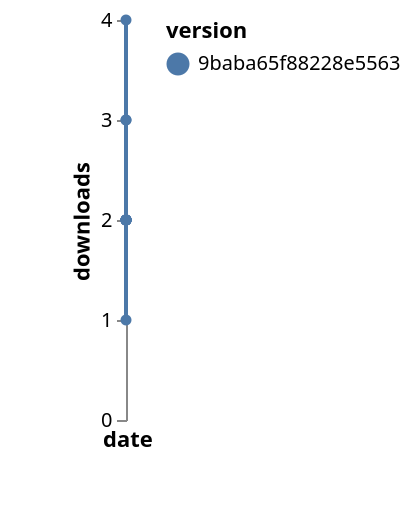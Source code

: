 {"$schema": "https://vega.github.io/schema/vega-lite/v5.json", "description": "A simple bar chart with embedded data.", "data": {"values": [{"date": "2021-09-03", "total": 638, "delta": 3, "version": "9baba65f88228e55639689a3cea38dd150e6284f"}, {"date": "2021-09-04", "total": 640, "delta": 2, "version": "9baba65f88228e55639689a3cea38dd150e6284f"}, {"date": "2021-09-05", "total": 642, "delta": 2, "version": "9baba65f88228e55639689a3cea38dd150e6284f"}, {"date": "2021-09-06", "total": 644, "delta": 2, "version": "9baba65f88228e55639689a3cea38dd150e6284f"}, {"date": "2021-09-07", "total": 648, "delta": 4, "version": "9baba65f88228e55639689a3cea38dd150e6284f"}, {"date": "2021-09-08", "total": 649, "delta": 1, "version": "9baba65f88228e55639689a3cea38dd150e6284f"}, {"date": "2021-09-09", "total": 652, "delta": 3, "version": "9baba65f88228e55639689a3cea38dd150e6284f"}, {"date": "2021-09-10", "total": 654, "delta": 2, "version": "9baba65f88228e55639689a3cea38dd150e6284f"}, {"date": "2021-09-11", "total": 656, "delta": 2, "version": "9baba65f88228e55639689a3cea38dd150e6284f"}, {"date": "2021-09-12", "total": 658, "delta": 2, "version": "9baba65f88228e55639689a3cea38dd150e6284f"}, {"date": "2021-09-13", "total": 660, "delta": 2, "version": "9baba65f88228e55639689a3cea38dd150e6284f"}, {"date": "2021-09-14", "total": 662, "delta": 2, "version": "9baba65f88228e55639689a3cea38dd150e6284f"}, {"date": "2021-09-15", "total": 664, "delta": 2, "version": "9baba65f88228e55639689a3cea38dd150e6284f"}, {"date": "2021-09-16", "total": 666, "delta": 2, "version": "9baba65f88228e55639689a3cea38dd150e6284f"}]}, "width": "container", "mark": {"type": "line", "point": {"filled": true}}, "encoding": {"x": {"field": "date", "type": "temporal", "timeUnit": "yearmonthdate", "title": "date", "axis": {"labelAngle": -15}}, "y": {"field": "delta", "type": "quantitative", "title": "downloads"}, "color": {"field": "version", "type": "nominal"}, "tooltip": {"field": "delta"}}}